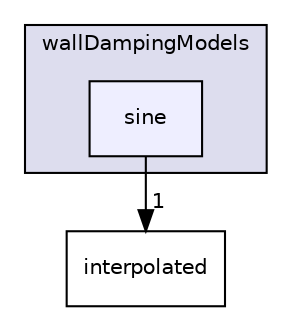 digraph "sine" {
  bgcolor=transparent;
  compound=true
  node [ fontsize="10", fontname="Helvetica"];
  edge [ labelfontsize="10", labelfontname="Helvetica"];
  subgraph clusterdir_6c6a5dff9952f963c677507000142762 {
    graph [ bgcolor="#ddddee", pencolor="black", label="wallDampingModels" fontname="Helvetica", fontsize="10", URL="dir_6c6a5dff9952f963c677507000142762.html"]
  dir_c842abf8de3c0f5d2ff80f0baf77d733 [shape=box, label="sine", style="filled", fillcolor="#eeeeff", pencolor="black", URL="dir_c842abf8de3c0f5d2ff80f0baf77d733.html"];
  }
  dir_7b8119c52a2c31a7e951067e3cf8c337 [shape=box label="interpolated" URL="dir_7b8119c52a2c31a7e951067e3cf8c337.html"];
  dir_c842abf8de3c0f5d2ff80f0baf77d733->dir_7b8119c52a2c31a7e951067e3cf8c337 [headlabel="1", labeldistance=1.5 headhref="dir_000188_000109.html"];
}
